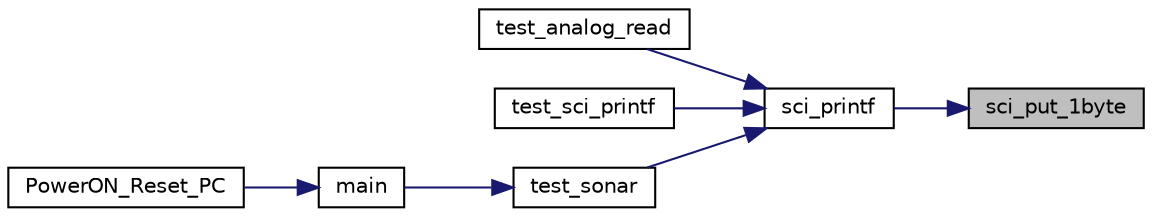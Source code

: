 digraph "sci_put_1byte"
{
 // LATEX_PDF_SIZE
  edge [fontname="Helvetica",fontsize="10",labelfontname="Helvetica",labelfontsize="10"];
  node [fontname="Helvetica",fontsize="10",shape=record];
  rankdir="RL";
  Node1 [label="sci_put_1byte",height=0.2,width=0.4,color="black", fillcolor="grey75", style="filled", fontcolor="black",tooltip="1byteの送信処理"];
  Node1 -> Node2 [dir="back",color="midnightblue",fontsize="10",style="solid",fontname="Helvetica"];
  Node2 [label="sci_printf",height=0.2,width=0.4,color="black", fillcolor="white", style="filled",URL="$sci_8h.html#a3bc09dd94f78f69af9bfdc6f1d63b38e",tooltip="文字列の送信処理"];
  Node2 -> Node3 [dir="back",color="midnightblue",fontsize="10",style="solid",fontname="Helvetica"];
  Node3 [label="test_analog_read",height=0.2,width=0.4,color="black", fillcolor="white", style="filled",URL="$test__function_8c.html#a7fce40f0b0f67043ee962379d5140ee6",tooltip=" "];
  Node2 -> Node4 [dir="back",color="midnightblue",fontsize="10",style="solid",fontname="Helvetica"];
  Node4 [label="test_sci_printf",height=0.2,width=0.4,color="black", fillcolor="white", style="filled",URL="$test__function_8c.html#a4677cf0e1a523e0c1223b66ae2d48578",tooltip=" "];
  Node2 -> Node5 [dir="back",color="midnightblue",fontsize="10",style="solid",fontname="Helvetica"];
  Node5 [label="test_sonar",height=0.2,width=0.4,color="black", fillcolor="white", style="filled",URL="$test__function_8c.html#ab2ceb0b6a03114d50eaba2f4a6780191",tooltip=" "];
  Node5 -> Node6 [dir="back",color="midnightblue",fontsize="10",style="solid",fontname="Helvetica"];
  Node6 [label="main",height=0.2,width=0.4,color="black", fillcolor="white", style="filled",URL="$resetprg_8c.html#a6288eba0f8e8ad3ab1544ad731eb7667",tooltip=" "];
  Node6 -> Node7 [dir="back",color="midnightblue",fontsize="10",style="solid",fontname="Helvetica"];
  Node7 [label="PowerON_Reset_PC",height=0.2,width=0.4,color="black", fillcolor="white", style="filled",URL="$vect_8h.html#a3fe9583050a6d22f2c254e63225697bb",tooltip=" "];
}
